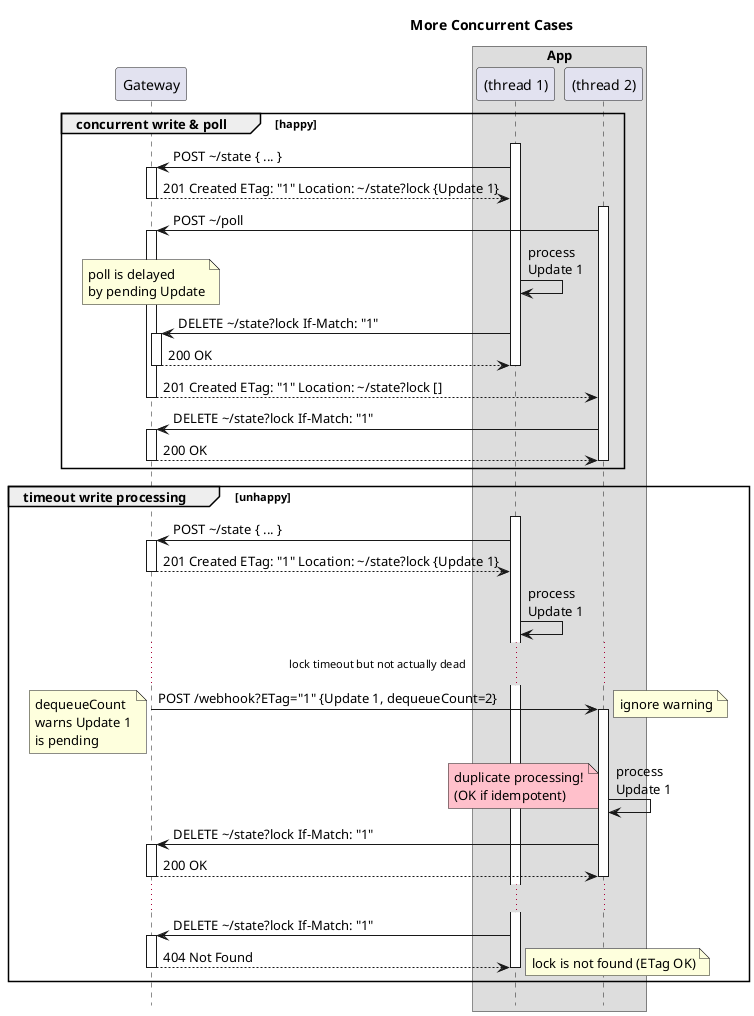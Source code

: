 @startuml
'https://plantuml.com/sequence-diagram
!pragma teoz true
hide footbox

title More Concurrent Cases

participant Gateway as gw
box App
participant "(thread 1)" as app
participant "(thread 2)" as app2
end box

group concurrent write & poll [happy]
activate app
app -> gw ++: POST \~/state { ... }
return 201 Created ETag: "1" Location: \~/state?lock {Update 1}
activate app2
app2 -> gw ++: POST \~/poll
note over gw
poll is delayed
by pending Update
end note
& app -> app: process\nUpdate 1
app -> gw ++: DELETE \~/state?lock If-Match: "1"
return 200 OK
deactivate app
gw --> app2 --: 201 Created ETag: "1" Location: \~/state?lock []
app2 -> gw ++: DELETE \~/state?lock If-Match: "1"
return 200 OK
deactivate app2
end group

group timeout write processing [unhappy]
activate app
app -> gw ++: POST \~/state { ... }
return 201 Created ETag: "1" Location: \~/state?lock {Update 1}
app -> app: process\nUpdate 1
...lock timeout but not actually dead...
gw -> app2 ++: POST /webhook?ETag="1" {Update 1, dequeueCount=2}
note left
dequeueCount
warns Update 1
is pending
end note
note right: ignore warning
app2 -> app2: process\nUpdate 1
note left #pink
duplicate processing!
(OK if idempotent)
end note
app2 -> gw ++: DELETE \~/state?lock If-Match: "1"
return 200 OK
deactivate app2
...
app -> gw ++: DELETE \~/state?lock If-Match: "1"
return 404 Not Found
note right: lock is not found (ETag OK)
deactivate app
end group

@enduml
